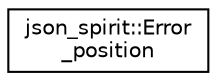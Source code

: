 digraph "Graphical Class Hierarchy"
{
 // LATEX_PDF_SIZE
  edge [fontname="Helvetica",fontsize="10",labelfontname="Helvetica",labelfontsize="10"];
  node [fontname="Helvetica",fontsize="10",shape=record];
  rankdir="LR";
  Node0 [label="json_spirit::Error\l_position",height=0.2,width=0.4,color="black", fillcolor="white", style="filled",URL="$structjson__spirit_1_1_error__position.html",tooltip=" "];
}
